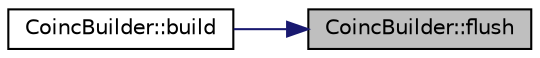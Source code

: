 digraph "CoincBuilder::flush"
{
 // LATEX_PDF_SIZE
  edge [fontname="Helvetica",fontsize="10",labelfontname="Helvetica",labelfontsize="10"];
  node [fontname="Helvetica",fontsize="10",shape=record];
  rankdir="RL";
  Node1 [label="CoincBuilder::flush",height=0.2,width=0.4,color="black", fillcolor="grey75", style="filled", fontcolor="black",tooltip=" "];
  Node1 -> Node2 [dir="back",color="midnightblue",fontsize="10",style="solid",fontname="Helvetica"];
  Node2 [label="CoincBuilder::build",height=0.2,width=0.4,color="black", fillcolor="white", style="filled",URL="$class_coinc_builder.html#aa94df18c9ec1586526e46c366caa0407",tooltip=" "];
}
